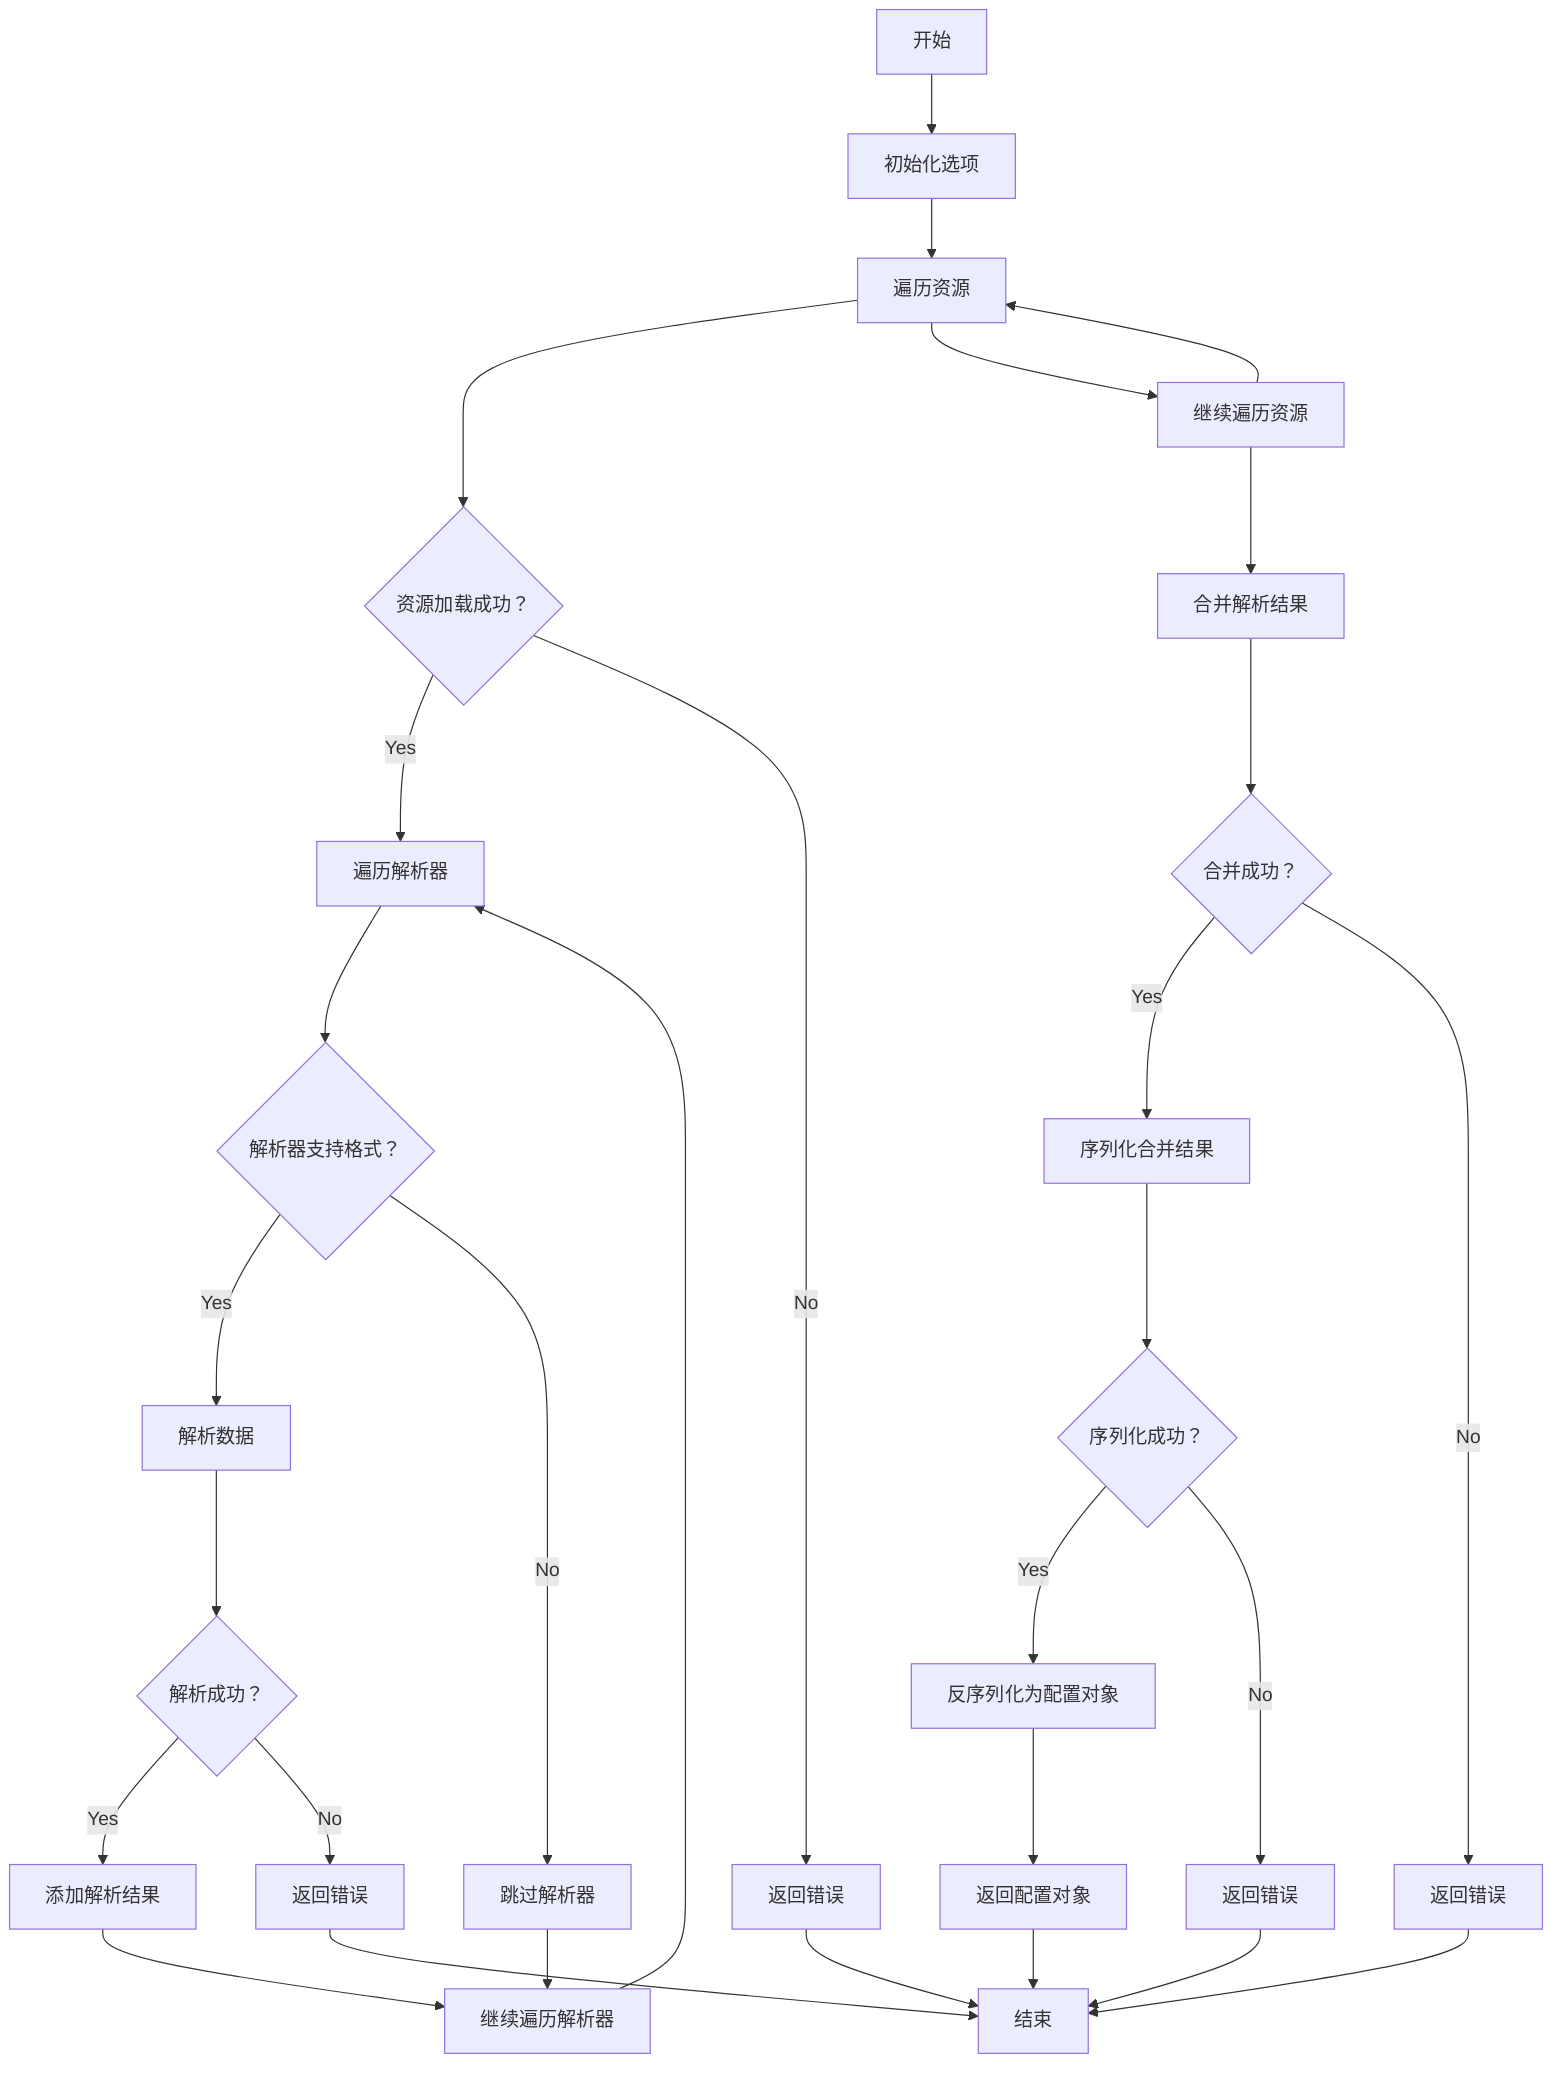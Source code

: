 flowchart TD
    A[开始] --> B[初始化选项]
    B --> C[遍历资源]
    C --> D{资源加载成功？}
    D -->|Yes| E[遍历解析器]
    D -->|No| F[返回错误]
    E --> G{解析器支持格式？}
    G -->|Yes| H[解析数据]
    G -->|No| I[跳过解析器]
    H --> J{解析成功？}
    J -->|Yes| K[添加解析结果]
    J -->|No| L[返回错误]
    K --> M[继续遍历解析器]
    M --> E
    I --> M
    C --> N[继续遍历资源]
    N --> C
    N --> O[合并解析结果]
    O --> P{合并成功？}
    P -->|Yes| Q[序列化合并结果]
    P -->|No| R[返回错误]
    Q --> S{序列化成功？}
    S -->|Yes| T[反序列化为配置对象]
    S -->|No| U[返回错误]
    T --> V[返回配置对象]
    V --> W[结束]
    F --> W
    L --> W
    R --> W
    U --> W